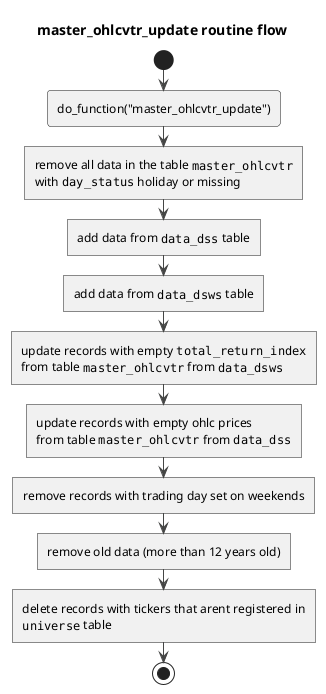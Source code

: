 @startuml master_ohlcvtr_update

title "master_ohlcvtr_update routine flow"

!theme vibrant

skinparam Shadowing false
skinparam DefaultFontName Ubuntu
skinparam ParticipantPadding 20
skinparam BoxPadding 10
skinparam ConditionEndStyle diamond

start

:do_function("master_ohlcvtr_update");

:remove all data in the table ""master_ohlcvtr""\nwith ""day_status"" holiday or missing]

:add data from ""data_dss"" table]

:add data from ""data_dsws"" table]

:update records with empty ""total_return_index""\nfrom table ""master_ohlcvtr"" from ""data_dsws""]

:update records with empty ohlc prices\nfrom table ""master_ohlcvtr"" from ""data_dss""]

:remove records with trading day set on weekends]

:remove old data (more than 12 years old)]

:delete records with tickers that arent registered in\n""universe"" table]

stop

@enduml
